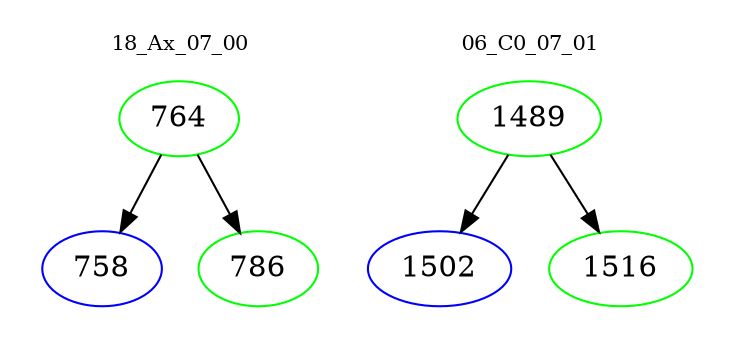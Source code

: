 digraph{
subgraph cluster_0 {
color = white
label = "18_Ax_07_00";
fontsize=10;
T0_764 [label="764", color="green"]
T0_764 -> T0_758 [color="black"]
T0_758 [label="758", color="blue"]
T0_764 -> T0_786 [color="black"]
T0_786 [label="786", color="green"]
}
subgraph cluster_1 {
color = white
label = "06_C0_07_01";
fontsize=10;
T1_1489 [label="1489", color="green"]
T1_1489 -> T1_1502 [color="black"]
T1_1502 [label="1502", color="blue"]
T1_1489 -> T1_1516 [color="black"]
T1_1516 [label="1516", color="green"]
}
}
